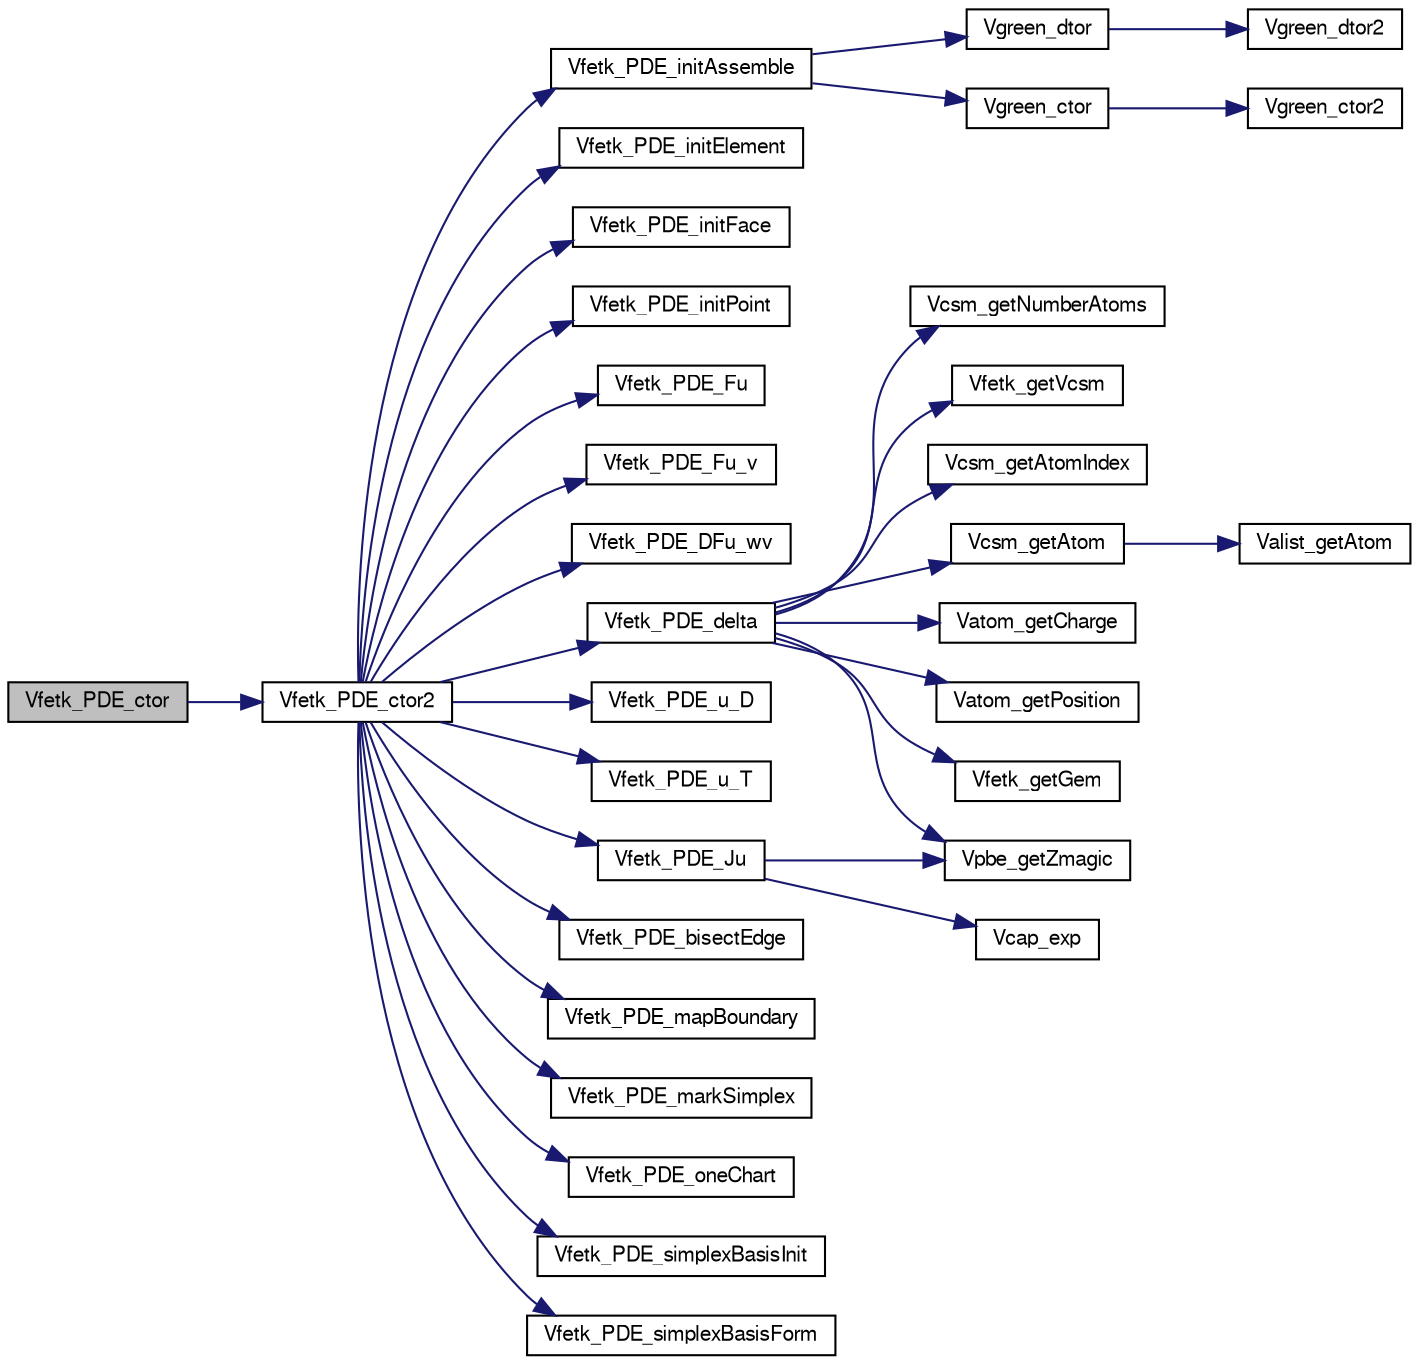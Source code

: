 digraph "Vfetk_PDE_ctor"
{
  edge [fontname="FreeSans",fontsize="10",labelfontname="FreeSans",labelfontsize="10"];
  node [fontname="FreeSans",fontsize="10",shape=record];
  rankdir="LR";
  Node1 [label="Vfetk_PDE_ctor",height=0.2,width=0.4,color="black", fillcolor="grey75", style="filled" fontcolor="black"];
  Node1 -> Node2 [color="midnightblue",fontsize="10",style="solid",fontname="FreeSans"];
  Node2 [label="Vfetk_PDE_ctor2",height=0.2,width=0.4,color="black", fillcolor="white", style="filled",URL="$group___vfetk.html#gaa47ea995b8a873edd0ef62ee393e0eae",tooltip="Intializes the FEtk PDE object."];
  Node2 -> Node3 [color="midnightblue",fontsize="10",style="solid",fontname="FreeSans"];
  Node3 [label="Vfetk_PDE_initAssemble",height=0.2,width=0.4,color="black", fillcolor="white", style="filled",URL="$group___vfetk.html#ga97c98cb956239b72a8d299db44e57510",tooltip="Do once-per-assembly initialization."];
  Node3 -> Node4 [color="midnightblue",fontsize="10",style="solid",fontname="FreeSans"];
  Node4 [label="Vgreen_dtor",height=0.2,width=0.4,color="black", fillcolor="white", style="filled",URL="$group___vgreen.html#ga0f43754a901924c1c25e323c7e1bbc17",tooltip="Destruct the Green&#39;s function oracle."];
  Node4 -> Node5 [color="midnightblue",fontsize="10",style="solid",fontname="FreeSans"];
  Node5 [label="Vgreen_dtor2",height=0.2,width=0.4,color="black", fillcolor="white", style="filled",URL="$group___vgreen.html#ga4fd78ad4439a758e7bc2f596109c4a93",tooltip="FORTRAN stub to destruct the Green&#39;s function oracle."];
  Node3 -> Node6 [color="midnightblue",fontsize="10",style="solid",fontname="FreeSans"];
  Node6 [label="Vgreen_ctor",height=0.2,width=0.4,color="black", fillcolor="white", style="filled",URL="$group___vgreen.html#ga85512878bc39a8e1a8e018ef02220a46",tooltip="Construct the Green&#39;s function oracle."];
  Node6 -> Node7 [color="midnightblue",fontsize="10",style="solid",fontname="FreeSans"];
  Node7 [label="Vgreen_ctor2",height=0.2,width=0.4,color="black", fillcolor="white", style="filled",URL="$group___vgreen.html#ga7a703516a667a7a542dfe312861cdfee",tooltip="FORTRAN stub to construct the Green&#39;s function oracle."];
  Node2 -> Node8 [color="midnightblue",fontsize="10",style="solid",fontname="FreeSans"];
  Node8 [label="Vfetk_PDE_initElement",height=0.2,width=0.4,color="black", fillcolor="white", style="filled",URL="$group___vfetk.html#ga1ba826c063c993c1b3769e696d972b69",tooltip="Do once-per-element initialization."];
  Node2 -> Node9 [color="midnightblue",fontsize="10",style="solid",fontname="FreeSans"];
  Node9 [label="Vfetk_PDE_initFace",height=0.2,width=0.4,color="black", fillcolor="white", style="filled",URL="$group___vfetk.html#ga1b7a22bad111cf1b105ed1645a2e6390",tooltip="Do once-per-face initialization."];
  Node2 -> Node10 [color="midnightblue",fontsize="10",style="solid",fontname="FreeSans"];
  Node10 [label="Vfetk_PDE_initPoint",height=0.2,width=0.4,color="black", fillcolor="white", style="filled",URL="$group___vfetk.html#gaa3cee022b6b14fe1165fa41f1d207ae1",tooltip="Do once-per-point initialization."];
  Node2 -> Node11 [color="midnightblue",fontsize="10",style="solid",fontname="FreeSans"];
  Node11 [label="Vfetk_PDE_Fu",height=0.2,width=0.4,color="black", fillcolor="white", style="filled",URL="$group___vfetk.html#gabb5c8ed74abf05198b2f313da9f20817",tooltip="Evaluate strong form of PBE. For interior points, this is:  where  is the (possibly nonlinear) mobile..."];
  Node2 -> Node12 [color="midnightblue",fontsize="10",style="solid",fontname="FreeSans"];
  Node12 [label="Vfetk_PDE_Fu_v",height=0.2,width=0.4,color="black", fillcolor="white", style="filled",URL="$group___vfetk.html#ga45f69284105387a8b2df03b075299536",tooltip="This is the weak form of the PBE; i.e. the strong form integrated with a test function to give:  wher..."];
  Node2 -> Node13 [color="midnightblue",fontsize="10",style="solid",fontname="FreeSans"];
  Node13 [label="Vfetk_PDE_DFu_wv",height=0.2,width=0.4,color="black", fillcolor="white", style="filled",URL="$group___vfetk.html#gac332a3c7b1df6c857f478eade90f53c7",tooltip="This is the linearization of the weak form of the PBE; e.g., for use in a Newton iteration. This is the functional linearization of the strong form integrated with a test function to give:  where  denotes the functional derivation of the mobile ion term."];
  Node2 -> Node14 [color="midnightblue",fontsize="10",style="solid",fontname="FreeSans"];
  Node14 [label="Vfetk_PDE_delta",height=0.2,width=0.4,color="black", fillcolor="white", style="filled",URL="$group___vfetk.html#ga3b18d174ce5010093fec223d9d261a42",tooltip="Evaluate a (discretized) delta function source term at the given point."];
  Node14 -> Node15 [color="midnightblue",fontsize="10",style="solid",fontname="FreeSans"];
  Node15 [label="Vcsm_getNumberAtoms",height=0.2,width=0.4,color="black", fillcolor="white", style="filled",URL="$group___vcsm.html#ga0cfc90d86ca9b99dae23a3695d182a0f",tooltip="Get number of atoms associated with a simplex."];
  Node14 -> Node16 [color="midnightblue",fontsize="10",style="solid",fontname="FreeSans"];
  Node16 [label="Vfetk_getVcsm",height=0.2,width=0.4,color="black", fillcolor="white", style="filled",URL="$group___vfetk.html#ga863f19c6f83e7b575a227f6869ef6b54",tooltip="Get a pointer to the Vcsm (charge-simplex map) object."];
  Node14 -> Node17 [color="midnightblue",fontsize="10",style="solid",fontname="FreeSans"];
  Node17 [label="Vcsm_getAtomIndex",height=0.2,width=0.4,color="black", fillcolor="white", style="filled",URL="$group___vcsm.html#ga0e3fde08a6e77a09b189c15ff6150a70",tooltip="Get ID of particular atom in a simplex."];
  Node14 -> Node18 [color="midnightblue",fontsize="10",style="solid",fontname="FreeSans"];
  Node18 [label="Vcsm_getAtom",height=0.2,width=0.4,color="black", fillcolor="white", style="filled",URL="$group___vcsm.html#ga40138cd1d313a5c2c5084281711d5840",tooltip="Get particular atom associated with a simplex."];
  Node18 -> Node19 [color="midnightblue",fontsize="10",style="solid",fontname="FreeSans"];
  Node19 [label="Valist_getAtom",height=0.2,width=0.4,color="black", fillcolor="white", style="filled",URL="$group___valist.html#gaf9175f6b6d2c33ad79bd525fc9e0e043",tooltip="Get pointer to particular atom in list."];
  Node14 -> Node20 [color="midnightblue",fontsize="10",style="solid",fontname="FreeSans"];
  Node20 [label="Vatom_getCharge",height=0.2,width=0.4,color="black", fillcolor="white", style="filled",URL="$group___vatom.html#gad310786c8f4b295fea34c76b9c308ac5",tooltip="Get atomic charge."];
  Node14 -> Node21 [color="midnightblue",fontsize="10",style="solid",fontname="FreeSans"];
  Node21 [label="Vatom_getPosition",height=0.2,width=0.4,color="black", fillcolor="white", style="filled",URL="$group___vatom.html#ga282b06da5d33678cab1173a6fe5bc89c",tooltip="Get atomic position."];
  Node14 -> Node22 [color="midnightblue",fontsize="10",style="solid",fontname="FreeSans"];
  Node22 [label="Vfetk_getGem",height=0.2,width=0.4,color="black", fillcolor="white", style="filled",URL="$group___vfetk.html#gae88ae6cb6b8957f2c1afe7690953c68a",tooltip="Get a pointer to the Gem (grid manager) object."];
  Node14 -> Node23 [color="midnightblue",fontsize="10",style="solid",fontname="FreeSans"];
  Node23 [label="Vpbe_getZmagic",height=0.2,width=0.4,color="black", fillcolor="white", style="filled",URL="$group___vpbe.html#ga7fb9c15c98345dccc07853fec763de4e",tooltip="Get charge scaling factor."];
  Node2 -> Node24 [color="midnightblue",fontsize="10",style="solid",fontname="FreeSans"];
  Node24 [label="Vfetk_PDE_u_D",height=0.2,width=0.4,color="black", fillcolor="white", style="filled",URL="$group___vfetk.html#ga6e9ae461164c44208553e72e8273b20a",tooltip="Evaluate the Dirichlet boundary condition at the given point."];
  Node2 -> Node25 [color="midnightblue",fontsize="10",style="solid",fontname="FreeSans"];
  Node25 [label="Vfetk_PDE_u_T",height=0.2,width=0.4,color="black", fillcolor="white", style="filled",URL="$group___vfetk.html#gac4bf4e5bb8e2bd67c6886c2af8ea20af",tooltip="Evaluate the &quot;true solution&quot; at the given point for comparison with the numerical solution..."];
  Node2 -> Node26 [color="midnightblue",fontsize="10",style="solid",fontname="FreeSans"];
  Node26 [label="Vfetk_PDE_Ju",height=0.2,width=0.4,color="black", fillcolor="white", style="filled",URL="$group___vfetk.html#ga1272ecce2b0ca40f4bcc7a06fbf663f2",tooltip="Energy functional. This returns the energy (less delta function terms) in the form:  for a 1:1 electr..."];
  Node26 -> Node27 [color="midnightblue",fontsize="10",style="solid",fontname="FreeSans"];
  Node27 [label="Vcap_exp",height=0.2,width=0.4,color="black", fillcolor="white", style="filled",URL="$group___vcap.html#ga3af96d10891f3150377104c65689c6ec",tooltip="Provide a capped exp() function."];
  Node26 -> Node23 [color="midnightblue",fontsize="10",style="solid",fontname="FreeSans"];
  Node2 -> Node28 [color="midnightblue",fontsize="10",style="solid",fontname="FreeSans"];
  Node28 [label="Vfetk_PDE_bisectEdge",height=0.2,width=0.4,color="black", fillcolor="white", style="filled",URL="$group___vfetk.html#ga89383819c28266f5d59d9db7a4e3f58b",tooltip="Define the way manifold edges are bisected."];
  Node2 -> Node29 [color="midnightblue",fontsize="10",style="solid",fontname="FreeSans"];
  Node29 [label="Vfetk_PDE_mapBoundary",height=0.2,width=0.4,color="black", fillcolor="white", style="filled",URL="$group___vfetk.html#ga3b5d6e1b1a52b14ca67d953cc6d89bed",tooltip="Map a boundary point to some pre-defined shape."];
  Node2 -> Node30 [color="midnightblue",fontsize="10",style="solid",fontname="FreeSans"];
  Node30 [label="Vfetk_PDE_markSimplex",height=0.2,width=0.4,color="black", fillcolor="white", style="filled",URL="$group___vfetk.html#ga0dad5cde721700a6164c71f7fba43234",tooltip="User-defined error estimator – in our case, a geometry-based refinement method; forcing simplex refin..."];
  Node2 -> Node31 [color="midnightblue",fontsize="10",style="solid",fontname="FreeSans"];
  Node31 [label="Vfetk_PDE_oneChart",height=0.2,width=0.4,color="black", fillcolor="white", style="filled",URL="$group___vfetk.html#gadd5f735e3bd578e46d1907018387437a",tooltip="Unify the chart for different coordinate systems – a no-op for us."];
  Node2 -> Node32 [color="midnightblue",fontsize="10",style="solid",fontname="FreeSans"];
  Node32 [label="Vfetk_PDE_simplexBasisInit",height=0.2,width=0.4,color="black", fillcolor="white", style="filled",URL="$group___vfetk.html#ga20b964f1365ecc779ce7904c5f840748",tooltip="Initialize the bases for the trial or the test space, for a particular component of the system..."];
  Node2 -> Node33 [color="midnightblue",fontsize="10",style="solid",fontname="FreeSans"];
  Node33 [label="Vfetk_PDE_simplexBasisForm",height=0.2,width=0.4,color="black", fillcolor="white", style="filled",URL="$group___vfetk.html#ga4c9e46f90fc052ca283d2bf0fb6061a2",tooltip="Evaluate the bases for the trial or test space, for a particular component of the system..."];
}
